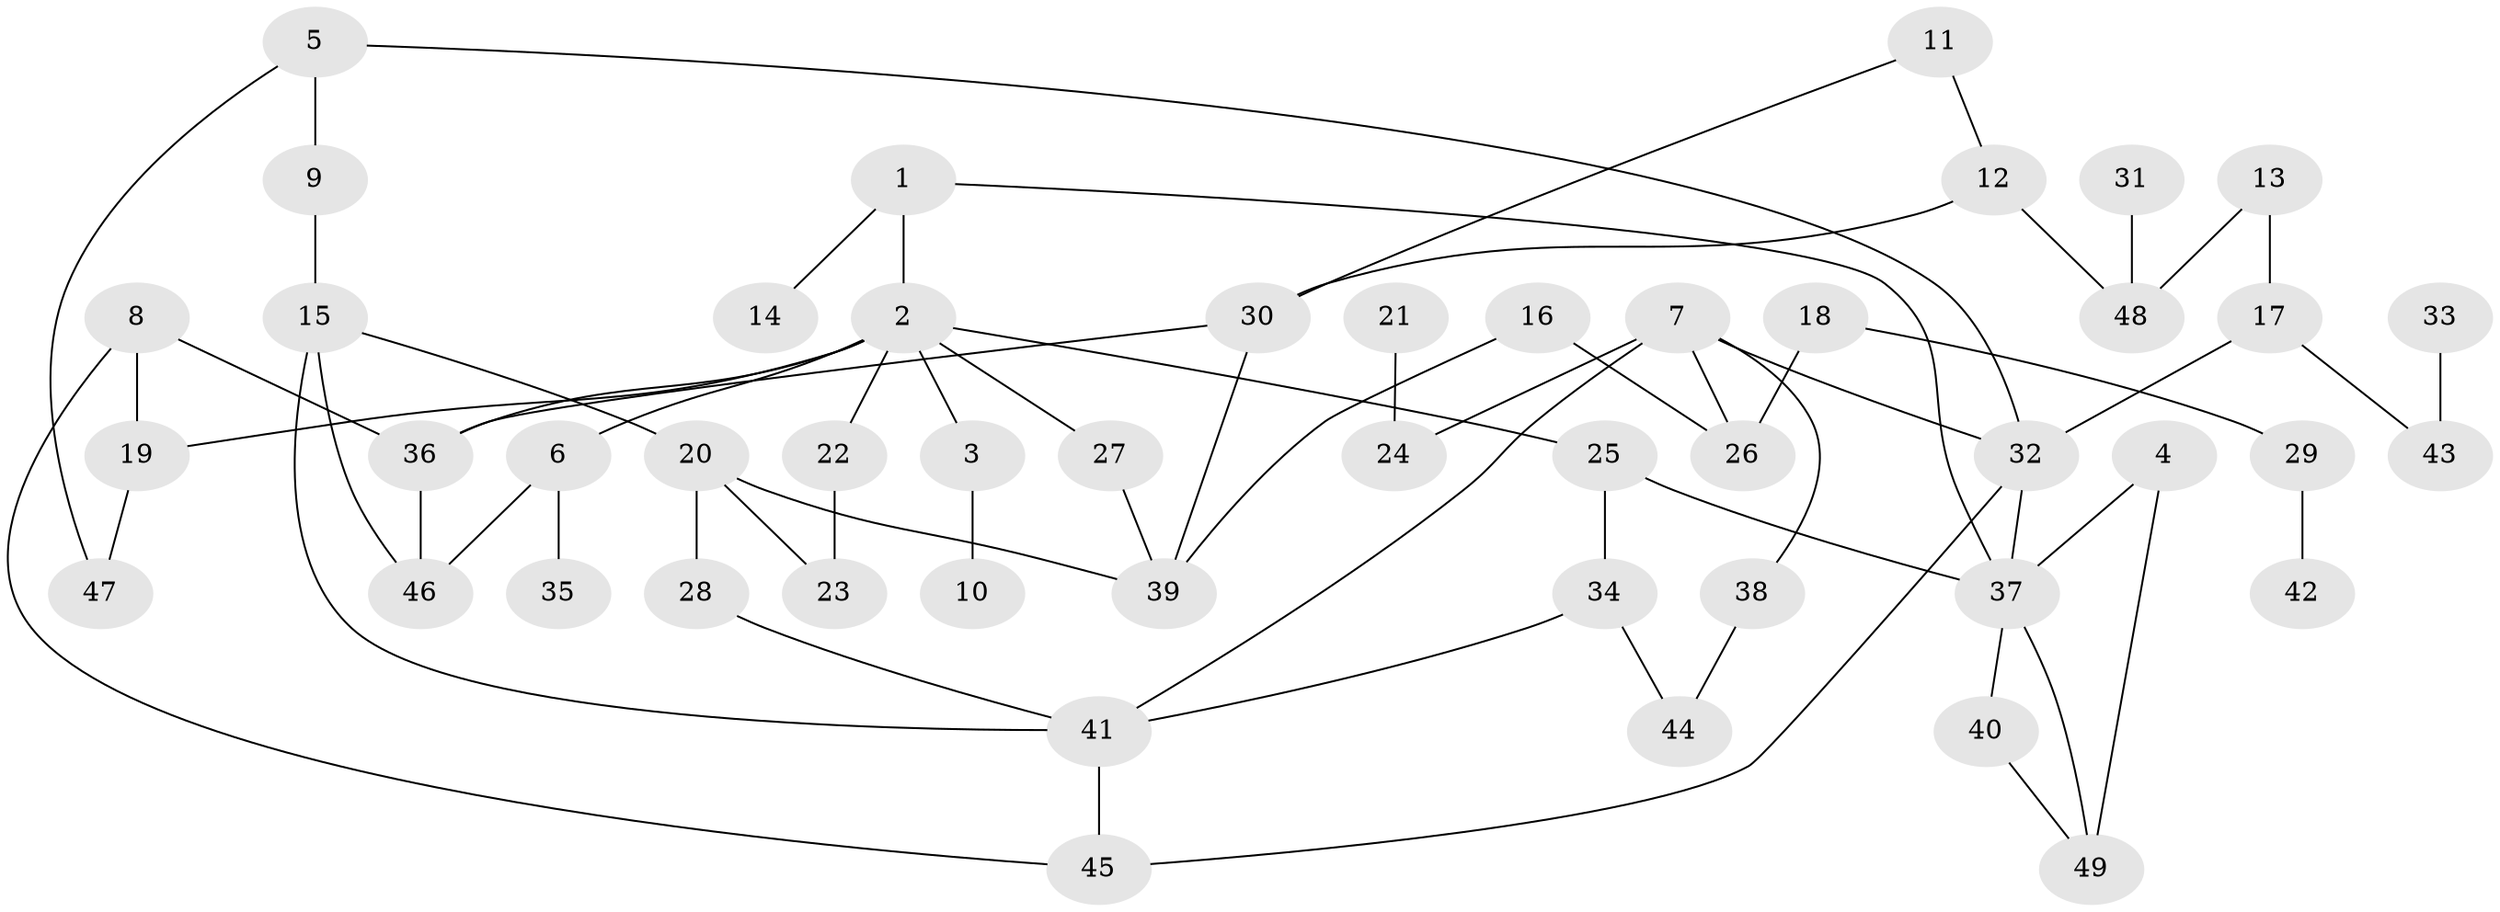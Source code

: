 // original degree distribution, {3: 0.1958762886597938, 7: 0.030927835051546393, 4: 0.12371134020618557, 5: 0.061855670103092786, 2: 0.25773195876288657, 1: 0.32989690721649484}
// Generated by graph-tools (version 1.1) at 2025/01/03/09/25 03:01:08]
// undirected, 49 vertices, 67 edges
graph export_dot {
graph [start="1"]
  node [color=gray90,style=filled];
  1;
  2;
  3;
  4;
  5;
  6;
  7;
  8;
  9;
  10;
  11;
  12;
  13;
  14;
  15;
  16;
  17;
  18;
  19;
  20;
  21;
  22;
  23;
  24;
  25;
  26;
  27;
  28;
  29;
  30;
  31;
  32;
  33;
  34;
  35;
  36;
  37;
  38;
  39;
  40;
  41;
  42;
  43;
  44;
  45;
  46;
  47;
  48;
  49;
  1 -- 2 [weight=1.0];
  1 -- 14 [weight=1.0];
  1 -- 37 [weight=1.0];
  2 -- 3 [weight=1.0];
  2 -- 6 [weight=1.0];
  2 -- 19 [weight=1.0];
  2 -- 22 [weight=2.0];
  2 -- 25 [weight=2.0];
  2 -- 27 [weight=1.0];
  2 -- 36 [weight=1.0];
  3 -- 10 [weight=1.0];
  4 -- 37 [weight=1.0];
  4 -- 49 [weight=1.0];
  5 -- 9 [weight=1.0];
  5 -- 32 [weight=1.0];
  5 -- 47 [weight=1.0];
  6 -- 35 [weight=1.0];
  6 -- 46 [weight=1.0];
  7 -- 24 [weight=1.0];
  7 -- 26 [weight=2.0];
  7 -- 32 [weight=1.0];
  7 -- 38 [weight=1.0];
  7 -- 41 [weight=1.0];
  8 -- 19 [weight=1.0];
  8 -- 36 [weight=1.0];
  8 -- 45 [weight=1.0];
  9 -- 15 [weight=1.0];
  11 -- 12 [weight=1.0];
  11 -- 30 [weight=1.0];
  12 -- 30 [weight=2.0];
  12 -- 48 [weight=1.0];
  13 -- 17 [weight=1.0];
  13 -- 48 [weight=1.0];
  15 -- 20 [weight=1.0];
  15 -- 41 [weight=1.0];
  15 -- 46 [weight=1.0];
  16 -- 26 [weight=1.0];
  16 -- 39 [weight=1.0];
  17 -- 32 [weight=1.0];
  17 -- 43 [weight=1.0];
  18 -- 26 [weight=1.0];
  18 -- 29 [weight=1.0];
  19 -- 47 [weight=1.0];
  20 -- 23 [weight=1.0];
  20 -- 28 [weight=1.0];
  20 -- 39 [weight=1.0];
  21 -- 24 [weight=1.0];
  22 -- 23 [weight=1.0];
  25 -- 34 [weight=1.0];
  25 -- 37 [weight=1.0];
  27 -- 39 [weight=1.0];
  28 -- 41 [weight=1.0];
  29 -- 42 [weight=1.0];
  30 -- 36 [weight=1.0];
  30 -- 39 [weight=1.0];
  31 -- 48 [weight=1.0];
  32 -- 37 [weight=1.0];
  32 -- 45 [weight=1.0];
  33 -- 43 [weight=1.0];
  34 -- 41 [weight=1.0];
  34 -- 44 [weight=1.0];
  36 -- 46 [weight=1.0];
  37 -- 40 [weight=1.0];
  37 -- 49 [weight=1.0];
  38 -- 44 [weight=1.0];
  40 -- 49 [weight=1.0];
  41 -- 45 [weight=1.0];
}
